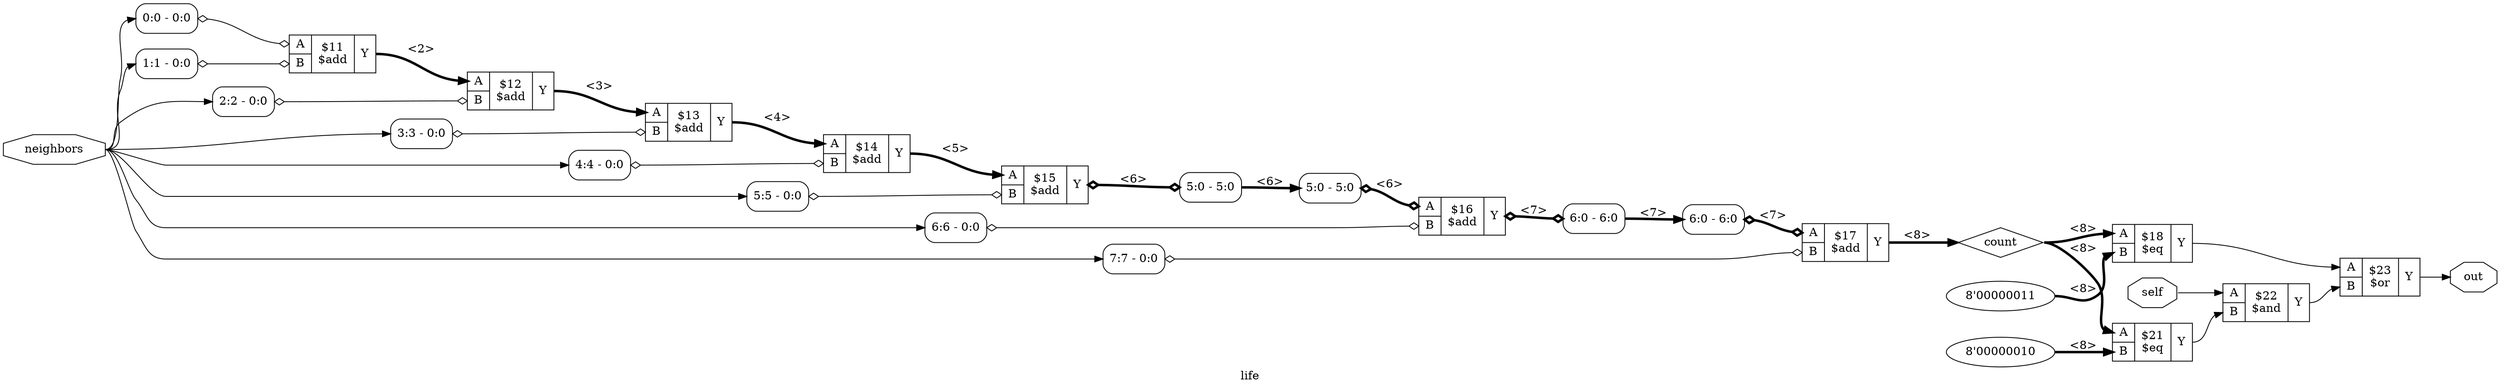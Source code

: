 digraph "life" {
label="life";
rankdir="LR";
remincross=true;
n11 [ shape=diamond, label="count", color="black", fontcolor="black" ];
n12 [ shape=octagon, label="neighbors", color="black", fontcolor="black" ];
n13 [ shape=octagon, label="out", color="black", fontcolor="black" ];
n14 [ shape=octagon, label="self", color="black", fontcolor="black" ];
c18 [ shape=record, label="{{<p15> A|<p16> B}|$11\n$add|{<p17> Y}}" ];
x0 [ shape=record, style=rounded, label="<s0> 0:0 - 0:0 " ];
x0:e -> c18:p15:w [arrowhead=odiamond, arrowtail=odiamond, dir=both, color="black", label=""];
x1 [ shape=record, style=rounded, label="<s0> 1:1 - 0:0 " ];
x1:e -> c18:p16:w [arrowhead=odiamond, arrowtail=odiamond, dir=both, color="black", label=""];
c19 [ shape=record, label="{{<p15> A|<p16> B}|$12\n$add|{<p17> Y}}" ];
x2 [ shape=record, style=rounded, label="<s0> 2:2 - 0:0 " ];
x2:e -> c19:p16:w [arrowhead=odiamond, arrowtail=odiamond, dir=both, color="black", label=""];
c20 [ shape=record, label="{{<p15> A|<p16> B}|$13\n$add|{<p17> Y}}" ];
x3 [ shape=record, style=rounded, label="<s0> 3:3 - 0:0 " ];
x3:e -> c20:p16:w [arrowhead=odiamond, arrowtail=odiamond, dir=both, color="black", label=""];
c21 [ shape=record, label="{{<p15> A|<p16> B}|$14\n$add|{<p17> Y}}" ];
x4 [ shape=record, style=rounded, label="<s0> 4:4 - 0:0 " ];
x4:e -> c21:p16:w [arrowhead=odiamond, arrowtail=odiamond, dir=both, color="black", label=""];
c22 [ shape=record, label="{{<p15> A|<p16> B}|$15\n$add|{<p17> Y}}" ];
x5 [ shape=record, style=rounded, label="<s0> 5:5 - 0:0 " ];
x5:e -> c22:p16:w [arrowhead=odiamond, arrowtail=odiamond, dir=both, color="black", label=""];
x6 [ shape=record, style=rounded, label="<s0> 5:0 - 5:0 " ];
c22:p17:e -> x6:w [arrowhead=odiamond, arrowtail=odiamond, dir=both, color="black", style="setlinewidth(3)", label="<6>"];
c23 [ shape=record, label="{{<p15> A|<p16> B}|$16\n$add|{<p17> Y}}" ];
x7 [ shape=record, style=rounded, label="<s0> 5:0 - 5:0 " ];
x7:e -> c23:p15:w [arrowhead=odiamond, arrowtail=odiamond, dir=both, color="black", style="setlinewidth(3)", label="<6>"];
x8 [ shape=record, style=rounded, label="<s0> 6:6 - 0:0 " ];
x8:e -> c23:p16:w [arrowhead=odiamond, arrowtail=odiamond, dir=both, color="black", label=""];
x9 [ shape=record, style=rounded, label="<s0> 6:0 - 6:0 " ];
c23:p17:e -> x9:w [arrowhead=odiamond, arrowtail=odiamond, dir=both, color="black", style="setlinewidth(3)", label="<7>"];
c24 [ shape=record, label="{{<p15> A|<p16> B}|$17\n$add|{<p17> Y}}" ];
x10 [ shape=record, style=rounded, label="<s0> 6:0 - 6:0 " ];
x10:e -> c24:p15:w [arrowhead=odiamond, arrowtail=odiamond, dir=both, color="black", style="setlinewidth(3)", label="<7>"];
x11 [ shape=record, style=rounded, label="<s0> 7:7 - 0:0 " ];
x11:e -> c24:p16:w [arrowhead=odiamond, arrowtail=odiamond, dir=both, color="black", label=""];
c25 [ shape=record, label="{{<p15> A|<p16> B}|$22\n$and|{<p17> Y}}" ];
v12 [ label="8'00000011" ];
c26 [ shape=record, label="{{<p15> A|<p16> B}|$18\n$eq|{<p17> Y}}" ];
v13 [ label="8'00000010" ];
c27 [ shape=record, label="{{<p15> A|<p16> B}|$21\n$eq|{<p17> Y}}" ];
c28 [ shape=record, label="{{<p15> A|<p16> B}|$23\n$or|{<p17> Y}}" ];
c27:p17:e -> c25:p16:w [color="black", label=""];
c24:p17:e -> n11:w [color="black", style="setlinewidth(3)", label="<8>"];
n11:e -> c26:p15:w [color="black", style="setlinewidth(3)", label="<8>"];
n11:e -> c27:p15:w [color="black", style="setlinewidth(3)", label="<8>"];
n12:e -> x0:s0:w [color="black", label=""];
n12:e -> x11:s0:w [color="black", label=""];
n12:e -> x1:s0:w [color="black", label=""];
n12:e -> x2:s0:w [color="black", label=""];
n12:e -> x3:s0:w [color="black", label=""];
n12:e -> x4:s0:w [color="black", label=""];
n12:e -> x5:s0:w [color="black", label=""];
n12:e -> x8:s0:w [color="black", label=""];
c28:p17:e -> n13:w [color="black", label=""];
n14:e -> c25:p15:w [color="black", label=""];
c18:p17:e -> c19:p15:w [color="black", style="setlinewidth(3)", label="<2>"];
c19:p17:e -> c20:p15:w [color="black", style="setlinewidth(3)", label="<3>"];
c20:p17:e -> c21:p15:w [color="black", style="setlinewidth(3)", label="<4>"];
c21:p17:e -> c22:p15:w [color="black", style="setlinewidth(3)", label="<5>"];
x6:s0:e -> x7:s0:w [color="black", style="setlinewidth(3)", label="<6>"];
x9:s0:e -> x10:s0:w [color="black", style="setlinewidth(3)", label="<7>"];
c25:p17:e -> c28:p16:w [color="black", label=""];
c26:p17:e -> c28:p15:w [color="black", label=""];
v12:e -> c26:p16:w [color="black", style="setlinewidth(3)", label="<8>"];
v13:e -> c27:p16:w [color="black", style="setlinewidth(3)", label="<8>"];
}
